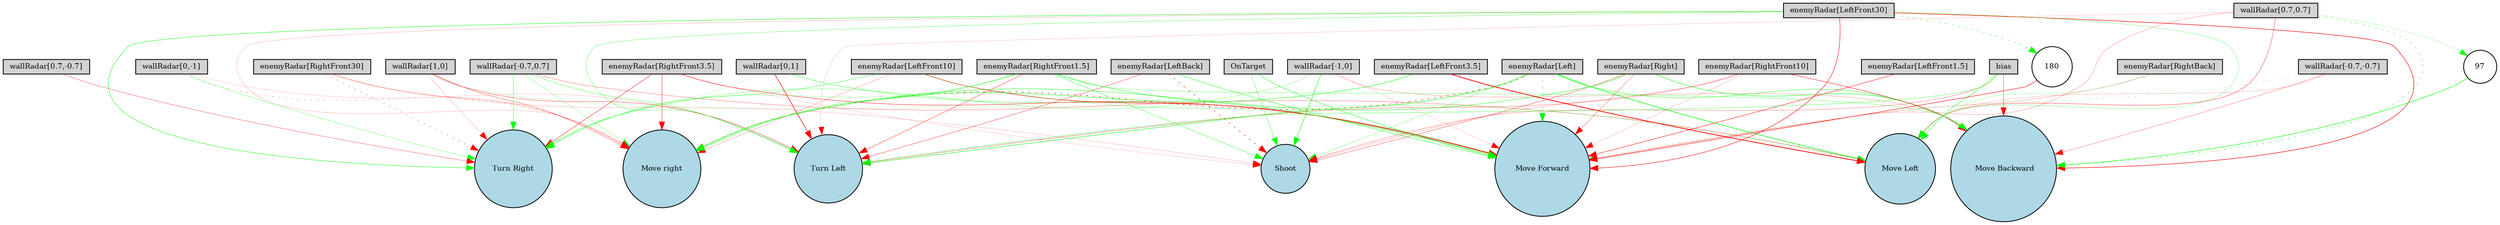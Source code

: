 digraph {
	node [fontsize=9 height=0.2 shape=circle width=0.2]
	"wallRadar[1,0]" [fillcolor=lightgray shape=box style=filled]
	"wallRadar[0,1]" [fillcolor=lightgray shape=box style=filled]
	"wallRadar[-1,0]" [fillcolor=lightgray shape=box style=filled]
	"wallRadar[0,-1]" [fillcolor=lightgray shape=box style=filled]
	"wallRadar[0.7,0.7]" [fillcolor=lightgray shape=box style=filled]
	"wallRadar[-0.7,0.7]" [fillcolor=lightgray shape=box style=filled]
	"wallRadar[-0.7,-0.7]" [fillcolor=lightgray shape=box style=filled]
	"wallRadar[0.7,-0.7]" [fillcolor=lightgray shape=box style=filled]
	"enemyRadar[RightBack]" [fillcolor=lightgray shape=box style=filled]
	"enemyRadar[LeftBack]" [fillcolor=lightgray shape=box style=filled]
	"enemyRadar[Right]" [fillcolor=lightgray shape=box style=filled]
	"enemyRadar[Left]" [fillcolor=lightgray shape=box style=filled]
	"enemyRadar[RightFront30]" [fillcolor=lightgray shape=box style=filled]
	"enemyRadar[LeftFront30]" [fillcolor=lightgray shape=box style=filled]
	"enemyRadar[RightFront10]" [fillcolor=lightgray shape=box style=filled]
	"enemyRadar[LeftFront10]" [fillcolor=lightgray shape=box style=filled]
	"enemyRadar[RightFront3.5]" [fillcolor=lightgray shape=box style=filled]
	"enemyRadar[LeftFront3.5]" [fillcolor=lightgray shape=box style=filled]
	"enemyRadar[RightFront1.5]" [fillcolor=lightgray shape=box style=filled]
	"enemyRadar[LeftFront1.5]" [fillcolor=lightgray shape=box style=filled]
	OnTarget [fillcolor=lightgray shape=box style=filled]
	bias [fillcolor=lightgray shape=box style=filled]
	Shoot [fillcolor=lightblue style=filled]
	"Move Forward" [fillcolor=lightblue style=filled]
	" Move Backward" [fillcolor=lightblue style=filled]
	"Move Left" [fillcolor=lightblue style=filled]
	"Move right" [fillcolor=lightblue style=filled]
	"Turn Left" [fillcolor=lightblue style=filled]
	"Turn Right" [fillcolor=lightblue style=filled]
	97 [fillcolor=white style=filled]
	180 [fillcolor=white style=filled]
	"enemyRadar[RightBack]" -> "Move Left" [color=green penwidth=0.18674304736326988 style=solid]
	"wallRadar[0.7,0.7]" -> " Move Backward" [color=green penwidth=0.4979058974524786 style=dotted]
	"wallRadar[-0.7,0.7]" -> "Turn Right" [color=green penwidth=0.36064127470999563 style=solid]
	"enemyRadar[Right]" -> " Move Backward" [color=green penwidth=0.5054020379924495 style=solid]
	"wallRadar[-1,0]" -> Shoot [color=green penwidth=0.5369688911943349 style=solid]
	"wallRadar[0.7,-0.7]" -> "Turn Right" [color=red penwidth=0.3125839340960209 style=solid]
	"enemyRadar[LeftFront10]" -> "Move Left" [color=green penwidth=0.18809446973717692 style=solid]
	"enemyRadar[RightFront30]" -> Shoot [color=red penwidth=0.15174944615854263 style=solid]
	"wallRadar[0,-1]" -> "Turn Right" [color=green penwidth=0.2613838988260428 style=solid]
	"enemyRadar[LeftFront30]" -> "Turn Left" [color=green penwidth=0.28920209247108375 style=solid]
	"wallRadar[0,1]" -> "Move Forward" [color=green penwidth=0.38684387469198533 style=solid]
	"enemyRadar[LeftBack]" -> Shoot [color=red penwidth=0.5675908462573975 style=dotted]
	"enemyRadar[Left]" -> "Turn Left" [color=green penwidth=0.5211328649089361 style=solid]
	"enemyRadar[Right]" -> "Move right" [color=green penwidth=0.43177389168736435 style=solid]
	bias -> Shoot [color=red penwidth=0.25228530477445765 style=solid]
	"wallRadar[0.7,0.7]" -> "Move Forward" [color=red penwidth=0.20737111070645703 style=solid]
	"wallRadar[1,0]" -> "Move Forward" [color=green penwidth=0.12640994863975405 style=solid]
	"enemyRadar[Left]" -> " Move Backward" [color=green penwidth=0.3946873378218029 style=solid]
	"enemyRadar[LeftFront3.5]" -> "Move right" [color=green penwidth=0.4761077809733989 style=solid]
	"enemyRadar[RightFront1.5]" -> "Turn Right" [color=green penwidth=0.1975800310817725 style=solid]
	"enemyRadar[LeftFront1.5]" -> "Move Forward" [color=red penwidth=0.48447800712622957 style=solid]
	"enemyRadar[RightFront10]" -> " Move Backward" [color=red penwidth=0.46384769198491393 style=solid]
	"wallRadar[-0.7,0.7]" -> "Move right" [color=green penwidth=0.2182275975645333 style=solid]
	"enemyRadar[RightFront1.5]" -> Shoot [color=green penwidth=0.34057744631852016 style=solid]
	"enemyRadar[RightFront3.5]" -> Shoot [color=red penwidth=0.1253906797857203 style=solid]
	bias -> "Move Left" [color=green penwidth=0.42023714186081274 style=solid]
	"enemyRadar[RightFront10]" -> "Turn Left" [color=red penwidth=0.28287690478476035 style=solid]
	"enemyRadar[RightFront3.5]" -> "Turn Right" [color=red penwidth=0.42069815538799515 style=solid]
	"enemyRadar[Left]" -> Shoot [color=green penwidth=0.2515764543756166 style=solid]
	"enemyRadar[RightFront1.5]" -> "Move right" [color=green penwidth=0.4135681817754939 style=solid]
	"wallRadar[0,-1]" -> "Turn Left" [color=red penwidth=0.11955450886125701 style=solid]
	OnTarget -> "Move Forward" [color=green penwidth=0.42073283455507693 style=solid]
	"enemyRadar[RightFront1.5]" -> "Move Forward" [color=green penwidth=0.4303803521781915 style=solid]
	"enemyRadar[LeftFront10]" -> "Move right" [color=red penwidth=0.1949159886112225 style=solid]
	"enemyRadar[LeftFront30]" -> "Move Forward" [color=red penwidth=0.5277039979483666 style=solid]
	"wallRadar[0,1]" -> "Turn Left" [color=red penwidth=0.6637338748400038 style=solid]
	"enemyRadar[LeftFront30]" -> " Move Backward" [color=red penwidth=0.6111565653334613 style=solid]
	"enemyRadar[Left]" -> "Move right" [color=red penwidth=0.6543520849198449 style=dotted]
	"enemyRadar[LeftFront30]" -> "Turn Right" [color=green penwidth=0.46432508408875084 style=solid]
	"wallRadar[1,0]" -> "Turn Right" [color=red penwidth=0.1617273638072339 style=solid]
	"enemyRadar[Right]" -> Shoot [color=red penwidth=0.3342296639635365 style=solid]
	"enemyRadar[RightFront3.5]" -> "Move right" [color=red penwidth=0.4066720534702042 style=solid]
	"enemyRadar[LeftFront10]" -> "Move Forward" [color=red penwidth=0.548743704246486 style=solid]
	"enemyRadar[LeftFront30]" -> "Move right" [color=red penwidth=0.15304191418255508 style=solid]
	"wallRadar[-0.7,-0.7]" -> " Move Backward" [color=red penwidth=0.2483304785087035 style=solid]
	"wallRadar[0.7,0.7]" -> "Turn Left" [color=red penwidth=0.12352487450653689 style=solid]
	"enemyRadar[LeftFront10]" -> "Turn Right" [color=green penwidth=0.3470005143410534 style=solid]
	"wallRadar[-1,0]" -> "Turn Right" [color=green penwidth=0.2512403735323657 style=solid]
	"enemyRadar[RightBack]" -> "Move Forward" [color=red penwidth=0.18545628044874285 style=solid]
	"wallRadar[-0.7,0.7]" -> "Move Left" [color=red penwidth=0.2705162578370111 style=solid]
	"enemyRadar[RightFront1.5]" -> "Turn Left" [color=red penwidth=0.35570070089142636 style=solid]
	"enemyRadar[LeftFront30]" -> "Move Left" [color=green penwidth=0.25020753033620363 style=solid]
	"enemyRadar[RightFront10]" -> "Move Forward" [color=red penwidth=0.14637219324217704 style=solid]
	"wallRadar[-0.7,-0.7]" -> "Move Forward" [color=green penwidth=0.2779604874009601 style=dotted]
	"wallRadar[-0.7,-0.7]" -> "Move Left" [color=red penwidth=0.15223779910137175 style=solid]
	"wallRadar[1,0]" -> "Move right" [color=red penwidth=0.31749987721126127 style=solid]
	"enemyRadar[LeftBack]" -> "Move Forward" [color=green penwidth=0.42775518665532897 style=solid]
	OnTarget -> Shoot [color=green penwidth=0.3387306198080515 style=solid]
	"wallRadar[-1,0]" -> "Move Forward" [color=red penwidth=0.13082402121818051 style=solid]
	"wallRadar[-1,0]" -> " Move Backward" [color=red penwidth=0.19617227729991155 style=solid]
	"enemyRadar[Right]" -> "Move Forward" [color=red penwidth=0.2796245601575952 style=solid]
	"wallRadar[0,1]" -> "Turn Right" [color=green penwidth=0.12450284359276623 style=solid]
	"enemyRadar[Left]" -> "Move Forward" [color=green penwidth=0.6024545042768514 style=dotted]
	bias -> " Move Backward" [color=red penwidth=0.37888455375043506 style=solid]
	"enemyRadar[LeftBack]" -> "Turn Left" [color=red penwidth=0.3461374240217854 style=solid]
	"wallRadar[0,-1]" -> "Move right" [color=red penwidth=0.2645387486285762 style=dotted]
	"wallRadar[0.7,0.7]" -> "Move Left" [color=red penwidth=0.3518993846816072 style=solid]
	"enemyRadar[RightFront30]" -> "Turn Right" [color=red penwidth=0.31328543952733845 style=dotted]
	"wallRadar[-0.7,0.7]" -> "Turn Left" [color=green penwidth=0.3314858188169228 style=solid]
	"wallRadar[1,0]" -> "Turn Left" [color=red penwidth=0.3333590417565535 style=solid]
	bias -> "Turn Left" [color=green penwidth=0.3161566546996384 style=solid]
	"enemyRadar[RightFront10]" -> Shoot [color=red penwidth=0.1898497970513435 style=solid]
	"enemyRadar[LeftFront3.5]" -> "Move Left" [color=red penwidth=0.9185691030227818 style=solid]
	"enemyRadar[Left]" -> "Move Left" [color=green penwidth=0.7049524937986825 style=solid]
	"enemyRadar[RightFront30]" -> "Move right" [color=red penwidth=0.23390617256997825 style=solid]
	"enemyRadar[RightFront1.5]" -> " Move Backward" [color=green penwidth=0.2737995195445123 style=solid]
	"enemyRadar[RightFront3.5]" -> "Move Forward" [color=red penwidth=0.437830166847486 style=solid]
	"wallRadar[0.7,0.7]" -> 97 [color=green penwidth=0.17088731993484546 style=solid]
	97 -> " Move Backward" [color=green penwidth=0.5617103838465511 style=solid]
	"enemyRadar[LeftFront30]" -> 180 [color=green penwidth=0.47879754803686425 style=dotted]
	180 -> "Move Forward" [color=red penwidth=0.5281015678451283 style=solid]
}
